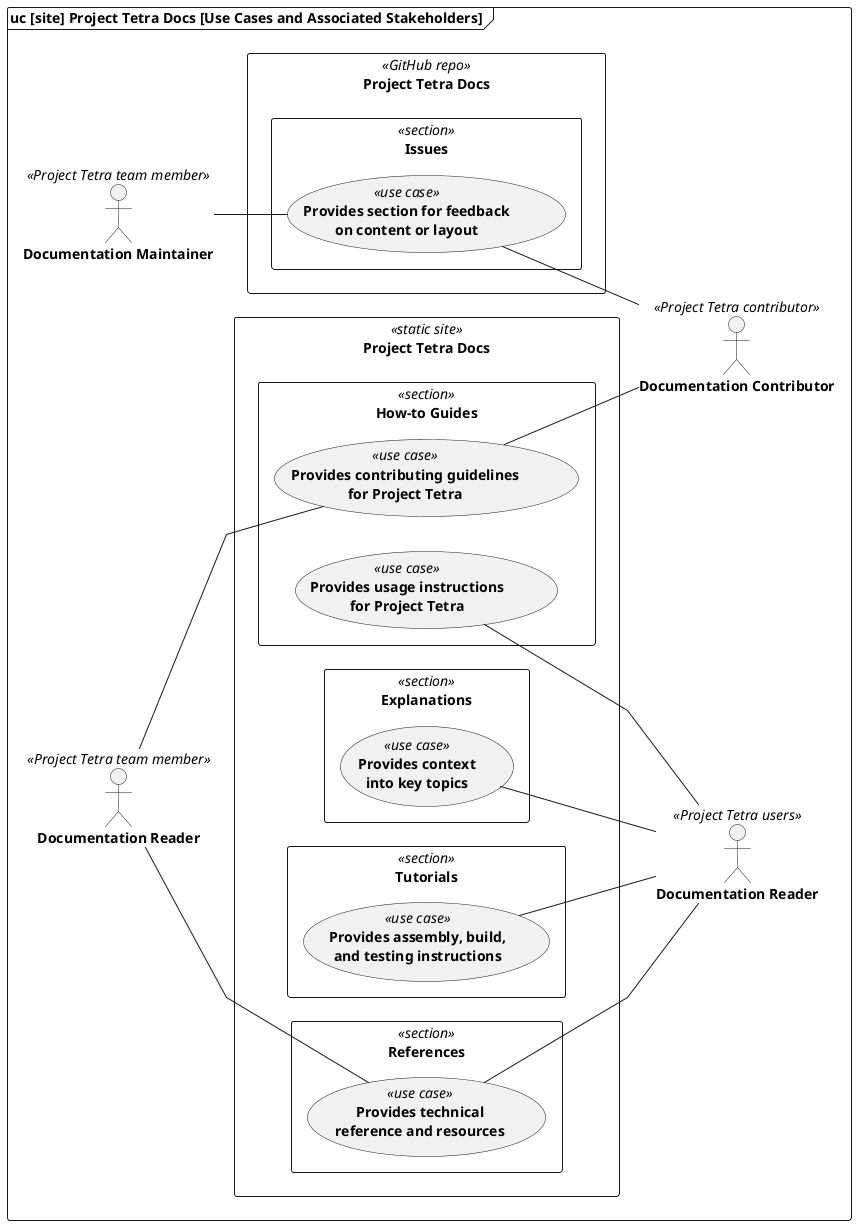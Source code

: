 @startuml
left to right direction
skinparam linetype polyline

frame f1 as "uc [site] Project Tetra Docs [Use Cases and Associated Stakeholders] " {

  /'Primary Actors'/
  actor a1 <<Project Tetra team member>> as "<b>Documentation Maintainer</b>"

  actor a2 <<Project Tetra team member>> as "<b>Documentation Reader</b>"

  /'Secondary Actors'/
  actor a3 <<Project Tetra contributor>> as "<b>Documentation Contributor</b>"

  actor a4 <<Project Tetra users>> as "<b>Documentation Reader</b>"

  rectangle p1 <<static site>> as "<b>Project Tetra Docs</b>" {

    rectangle p11 <<section>> as "<b>Explanations</b>" {
      usecase uc1 <<use case>> as "<b>Provides context</b>
                                  <b>into key topics</b>"
    }

    rectangle p12 <<section>> as "<b>Tutorials</b>" {
      usecase uc2 <<use case>> as "<b>Provides assembly, build,</b>
                                    <b>and testing instructions</b>"
    }

    rectangle p13 <<section>> as "<b>How-to Guides</b>" {
      usecase uc3 <<use case>> as "<b>Provides usage instructions</b>
                                    <b>for Project Tetra</b>"
      usecase uc4 <<use case>> as "<b>Provides contributing guidelines</b>
                                    <b>for Project Tetra</b>"
    }

    rectangle p14 <<section>> as "<b>References</b>" {
      usecase uc5 <<use case>> as "<b>Provides technical</b>
                                    <b>reference and resources</b>"
    }

  }

  rectangle p2 <<GitHub repo>> as "<b>Project Tetra Docs</b>" {
    rectangle p15 <<section>> as "<b>Issues</b>" {
      usecase uc6 <<use case>> as "<b>Provides section for feedback</b>
                                    <b>on content or layout</b>"
    }
  }

  /'Primary actors perform action'/
  a1 -- uc6
  a2 -- uc4
  a2 -- uc5

  /'Secondary actors respond'/
  uc6 -- a3
  uc4 -- a3
  uc1 -- a4
  uc2 -- a4
  uc3 -- a4
  uc5 -- a4

}

@enduml
